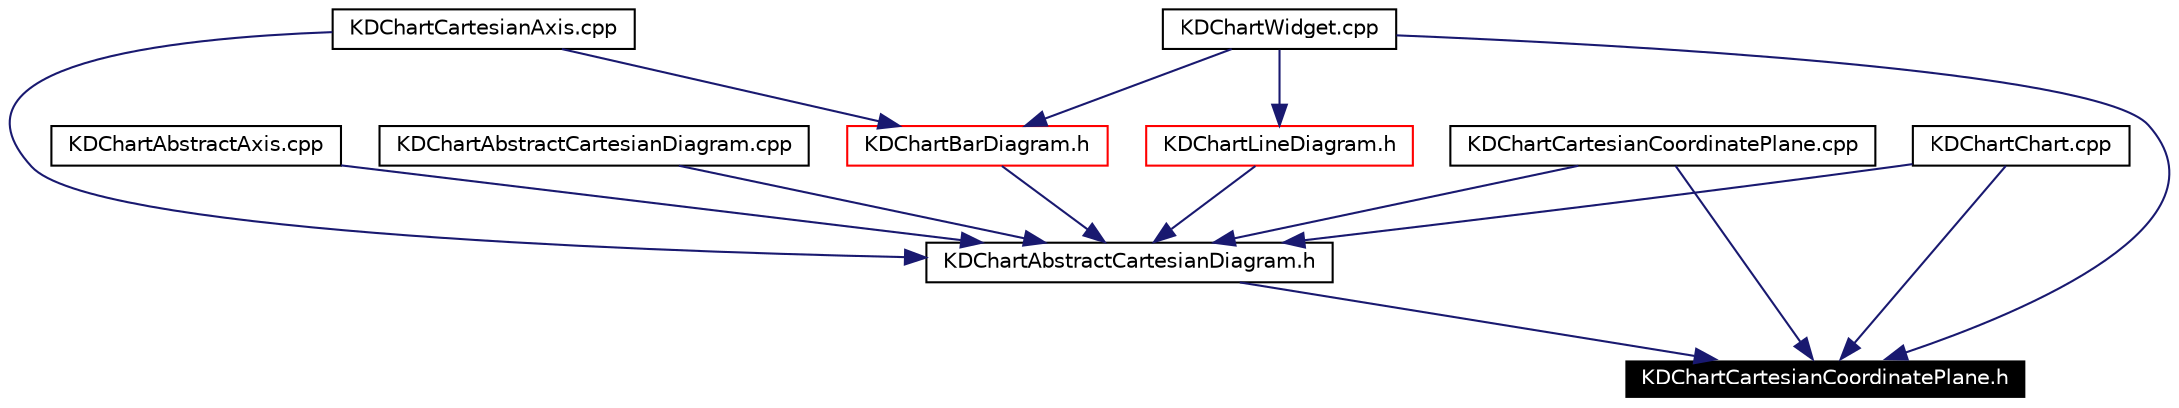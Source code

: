 digraph G
{
  edge [fontname="Helvetica",fontsize=10,labelfontname="Helvetica",labelfontsize=10];
  node [fontname="Helvetica",fontsize=10,shape=record];
  Node1273 [label="KDChartCartesianCoordinatePlane.h",height=0.2,width=0.4,color="white", fillcolor="black", style="filled" fontcolor="white"];
  Node1274 -> Node1273 [color="midnightblue",fontsize=10,style="solid",fontname="Helvetica"];
  Node1274 [label="KDChartAbstractCartesianDiagram.h",height=0.2,width=0.4,color="black",URL="$_k_d_chart_abstract_cartesian_diagram_8h.html"];
  Node1275 -> Node1274 [color="midnightblue",fontsize=10,style="solid",fontname="Helvetica"];
  Node1275 [label="KDChartAbstractAxis.cpp",height=0.2,width=0.4,color="black",URL="$_k_d_chart_abstract_axis_8cpp.html"];
  Node1276 -> Node1274 [color="midnightblue",fontsize=10,style="solid",fontname="Helvetica"];
  Node1276 [label="KDChartAbstractCartesianDiagram.cpp",height=0.2,width=0.4,color="black",URL="$_k_d_chart_abstract_cartesian_diagram_8cpp.html"];
  Node1277 -> Node1274 [color="midnightblue",fontsize=10,style="solid",fontname="Helvetica"];
  Node1277 [label="KDChartBarDiagram.h",height=0.2,width=0.4,color="red",URL="$_k_d_chart_bar_diagram_8h.html"];
  Node1279 -> Node1277 [color="midnightblue",fontsize=10,style="solid",fontname="Helvetica"];
  Node1279 [label="KDChartCartesianAxis.cpp",height=0.2,width=0.4,color="black",URL="$_k_d_chart_cartesian_axis_8cpp.html"];
  Node1281 -> Node1277 [color="midnightblue",fontsize=10,style="solid",fontname="Helvetica"];
  Node1281 [label="KDChartWidget.cpp",height=0.2,width=0.4,color="black",URL="$_k_d_chart_widget_8cpp.html"];
  Node1279 -> Node1274 [color="midnightblue",fontsize=10,style="solid",fontname="Helvetica"];
  Node1282 -> Node1274 [color="midnightblue",fontsize=10,style="solid",fontname="Helvetica"];
  Node1282 [label="KDChartCartesianCoordinatePlane.cpp",height=0.2,width=0.4,color="black",URL="$_k_d_chart_cartesian_coordinate_plane_8cpp.html"];
  Node1283 -> Node1274 [color="midnightblue",fontsize=10,style="solid",fontname="Helvetica"];
  Node1283 [label="KDChartChart.cpp",height=0.2,width=0.4,color="black",URL="$_k_d_chart_chart_8cpp.html"];
  Node1284 -> Node1274 [color="midnightblue",fontsize=10,style="solid",fontname="Helvetica"];
  Node1284 [label="KDChartLineDiagram.h",height=0.2,width=0.4,color="red",URL="$_k_d_chart_line_diagram_8h.html"];
  Node1281 -> Node1284 [color="midnightblue",fontsize=10,style="solid",fontname="Helvetica"];
  Node1282 -> Node1273 [color="midnightblue",fontsize=10,style="solid",fontname="Helvetica"];
  Node1283 -> Node1273 [color="midnightblue",fontsize=10,style="solid",fontname="Helvetica"];
  Node1281 -> Node1273 [color="midnightblue",fontsize=10,style="solid",fontname="Helvetica"];
}
